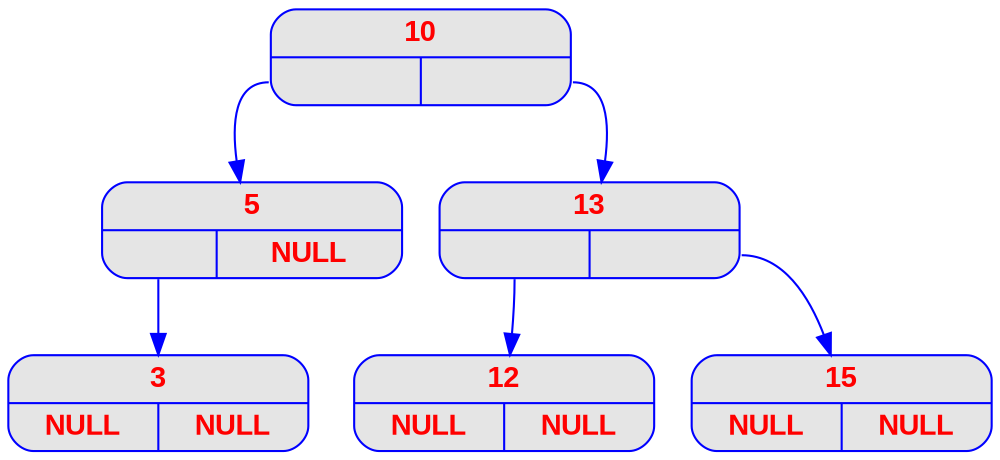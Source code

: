 digraph supprimer_tempo_ {
	node [
		fontname  = "Arial bold" 
		fontsize  = "14"
		fontcolor = "red"
		style     = "rounded, filled"
		shape     = "record"
		fillcolor = "grey90"
		color     = "blue"
		width     = "2"
	]

	edge [
		color     = "blue"
	]

10 [label = "{<c> 10 | { <g> | <d>}}"];
10:g -> 5;
5 [label = "{<c> 5 | { <g> | <d>}}"];
5 [label = "{<c> 5 | { <g> | <d> NULL}}"];
5:g -> 3;
3 [label = "{<c> 3 | { <g> | <d>}}"];
3 [label = "{<c> 3 | { <g> NULL | <d> NULL}}"];
10:d -> 13;
13 [label = "{<c> 13 | { <g> | <d>}}"];
13:g -> 12;
12 [label = "{<c> 12 | { <g> | <d>}}"];
12 [label = "{<c> 12 | { <g> NULL | <d> NULL}}"];
13:d -> 15;
15 [label = "{<c> 15 | { <g> | <d>}}"];
15 [label = "{<c> 15 | { <g> NULL | <d> NULL}}"];
}

